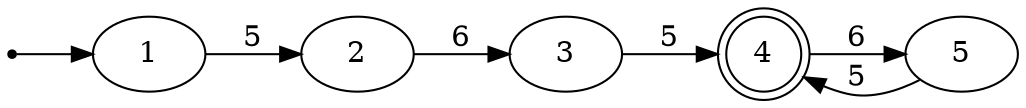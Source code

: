 digraph{

rankdir=LR;
inic[shape=point];

inic->1;

1->2 [label="5"];
2->3 [label="6"];
3->4 [label="5"];
4->5 [label="6"];
5->4 [label="5"];

4[shape=doublecircle];
}